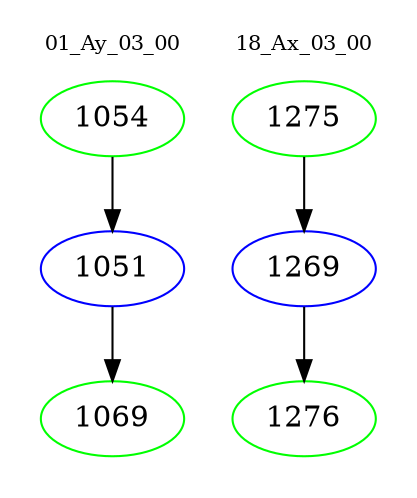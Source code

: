 digraph{
subgraph cluster_0 {
color = white
label = "01_Ay_03_00";
fontsize=10;
T0_1054 [label="1054", color="green"]
T0_1054 -> T0_1051 [color="black"]
T0_1051 [label="1051", color="blue"]
T0_1051 -> T0_1069 [color="black"]
T0_1069 [label="1069", color="green"]
}
subgraph cluster_1 {
color = white
label = "18_Ax_03_00";
fontsize=10;
T1_1275 [label="1275", color="green"]
T1_1275 -> T1_1269 [color="black"]
T1_1269 [label="1269", color="blue"]
T1_1269 -> T1_1276 [color="black"]
T1_1276 [label="1276", color="green"]
}
}
